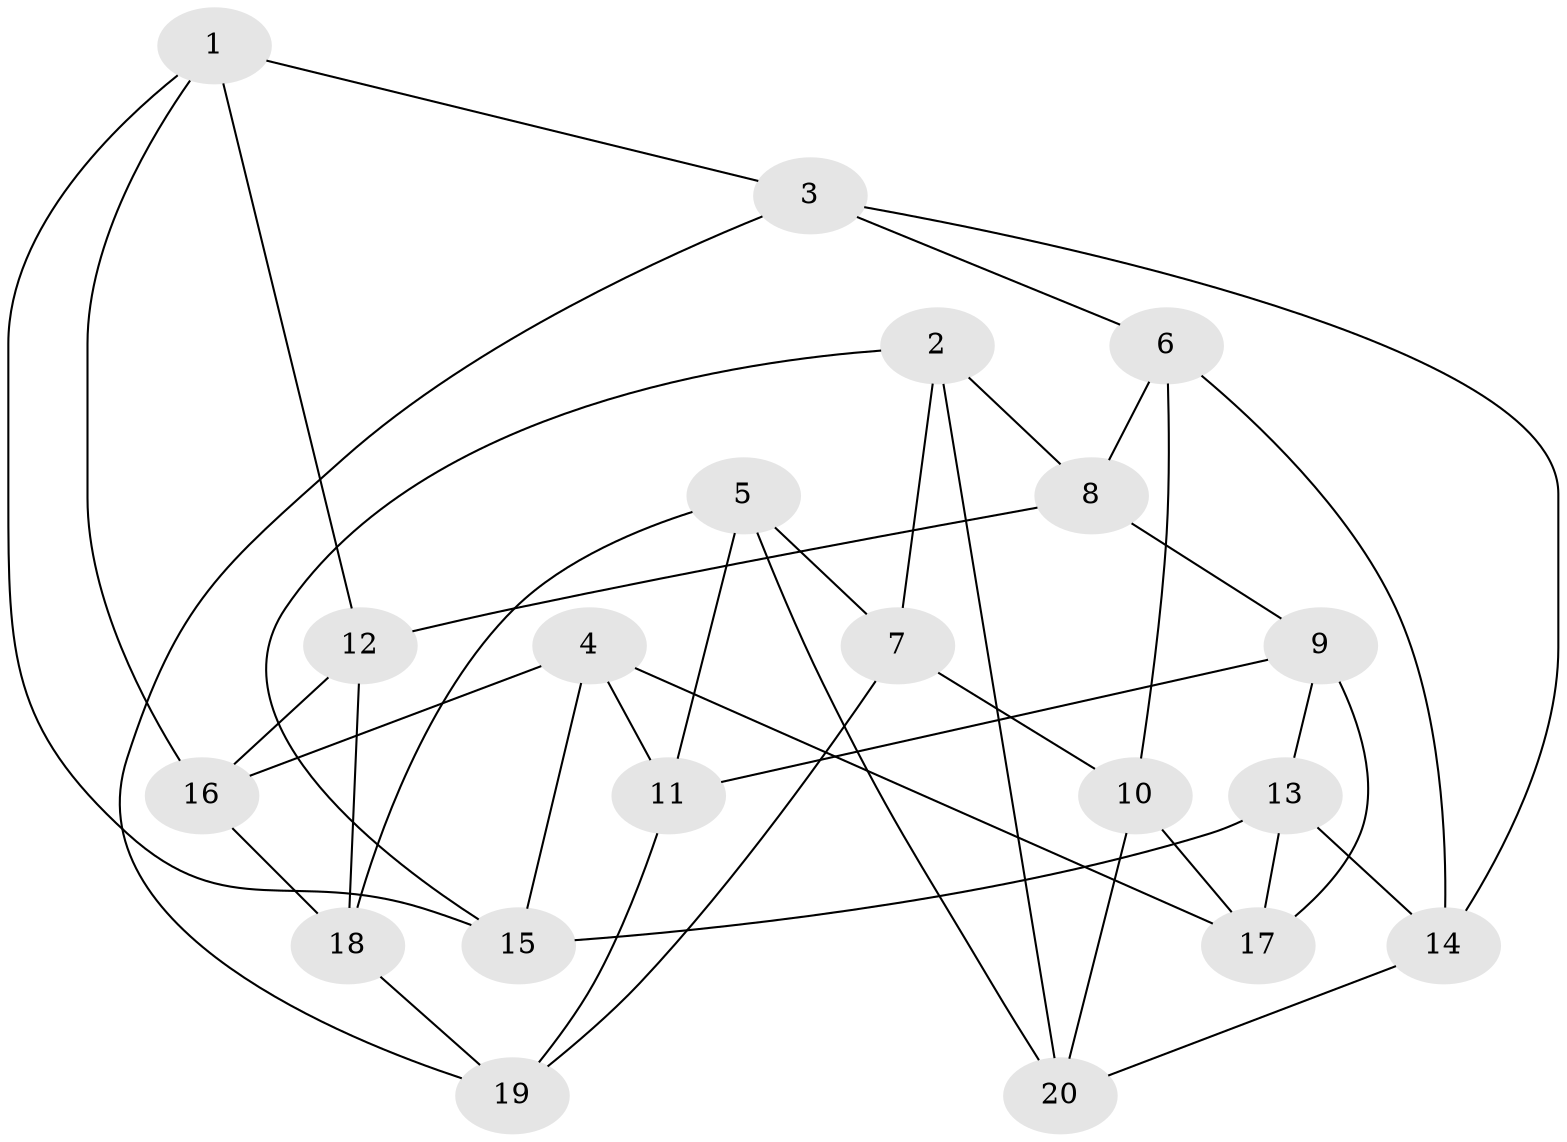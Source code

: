 // Generated by graph-tools (version 1.1) at 2025/46/02/15/25 05:46:28]
// undirected, 20 vertices, 40 edges
graph export_dot {
graph [start="1"]
  node [color=gray90,style=filled];
  1;
  2;
  3;
  4;
  5;
  6;
  7;
  8;
  9;
  10;
  11;
  12;
  13;
  14;
  15;
  16;
  17;
  18;
  19;
  20;
  1 -- 16;
  1 -- 15;
  1 -- 3;
  1 -- 12;
  2 -- 8;
  2 -- 15;
  2 -- 20;
  2 -- 7;
  3 -- 6;
  3 -- 19;
  3 -- 14;
  4 -- 15;
  4 -- 11;
  4 -- 16;
  4 -- 17;
  5 -- 18;
  5 -- 7;
  5 -- 11;
  5 -- 20;
  6 -- 10;
  6 -- 8;
  6 -- 14;
  7 -- 10;
  7 -- 19;
  8 -- 12;
  8 -- 9;
  9 -- 11;
  9 -- 13;
  9 -- 17;
  10 -- 20;
  10 -- 17;
  11 -- 19;
  12 -- 18;
  12 -- 16;
  13 -- 14;
  13 -- 15;
  13 -- 17;
  14 -- 20;
  16 -- 18;
  18 -- 19;
}
